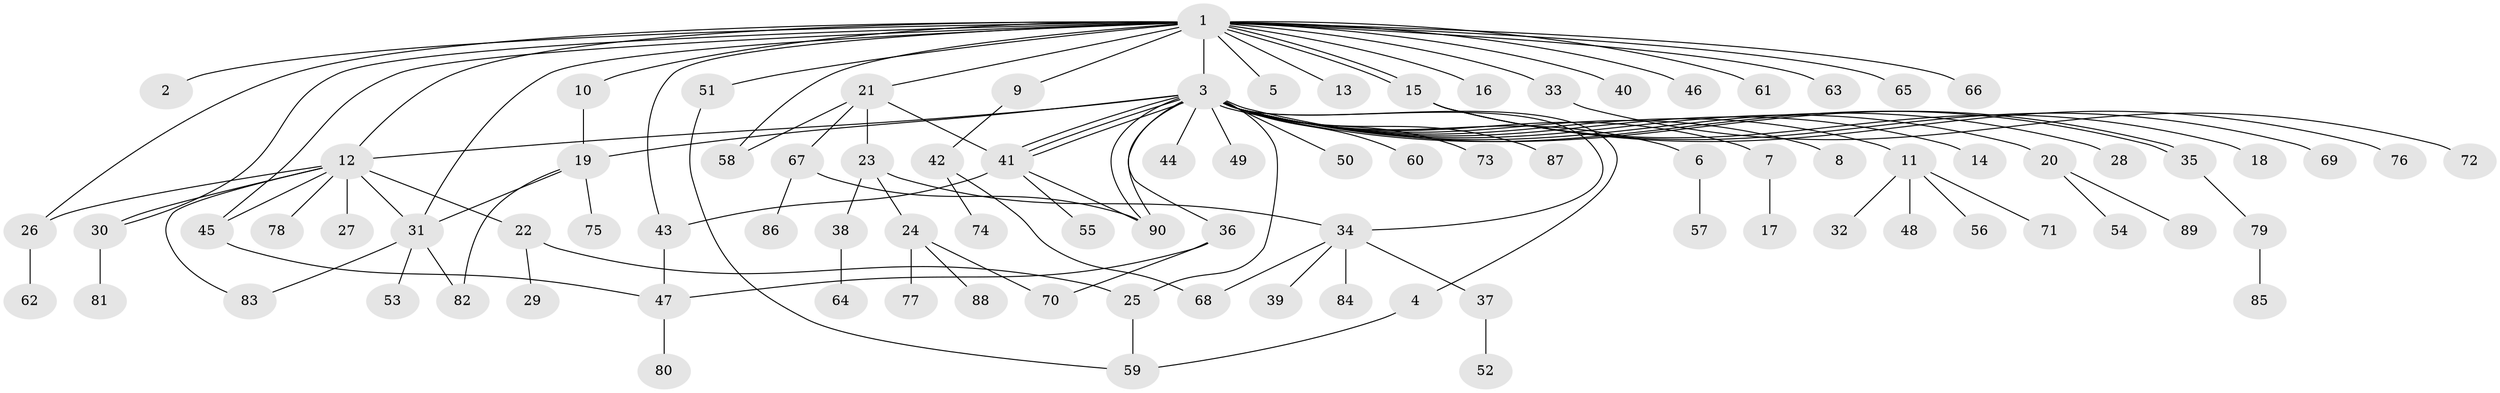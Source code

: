 // Generated by graph-tools (version 1.1) at 2025/35/03/09/25 02:35:35]
// undirected, 90 vertices, 116 edges
graph export_dot {
graph [start="1"]
  node [color=gray90,style=filled];
  1;
  2;
  3;
  4;
  5;
  6;
  7;
  8;
  9;
  10;
  11;
  12;
  13;
  14;
  15;
  16;
  17;
  18;
  19;
  20;
  21;
  22;
  23;
  24;
  25;
  26;
  27;
  28;
  29;
  30;
  31;
  32;
  33;
  34;
  35;
  36;
  37;
  38;
  39;
  40;
  41;
  42;
  43;
  44;
  45;
  46;
  47;
  48;
  49;
  50;
  51;
  52;
  53;
  54;
  55;
  56;
  57;
  58;
  59;
  60;
  61;
  62;
  63;
  64;
  65;
  66;
  67;
  68;
  69;
  70;
  71;
  72;
  73;
  74;
  75;
  76;
  77;
  78;
  79;
  80;
  81;
  82;
  83;
  84;
  85;
  86;
  87;
  88;
  89;
  90;
  1 -- 2;
  1 -- 3;
  1 -- 5;
  1 -- 9;
  1 -- 10;
  1 -- 12;
  1 -- 13;
  1 -- 15;
  1 -- 15;
  1 -- 16;
  1 -- 21;
  1 -- 26;
  1 -- 30;
  1 -- 31;
  1 -- 33;
  1 -- 40;
  1 -- 43;
  1 -- 45;
  1 -- 46;
  1 -- 51;
  1 -- 58;
  1 -- 61;
  1 -- 63;
  1 -- 65;
  1 -- 66;
  3 -- 4;
  3 -- 6;
  3 -- 7;
  3 -- 8;
  3 -- 11;
  3 -- 12;
  3 -- 14;
  3 -- 19;
  3 -- 20;
  3 -- 25;
  3 -- 28;
  3 -- 34;
  3 -- 35;
  3 -- 35;
  3 -- 36;
  3 -- 41;
  3 -- 41;
  3 -- 41;
  3 -- 44;
  3 -- 49;
  3 -- 50;
  3 -- 60;
  3 -- 73;
  3 -- 87;
  3 -- 90;
  3 -- 90;
  4 -- 59;
  6 -- 57;
  7 -- 17;
  9 -- 42;
  10 -- 19;
  11 -- 32;
  11 -- 48;
  11 -- 56;
  11 -- 71;
  12 -- 22;
  12 -- 26;
  12 -- 27;
  12 -- 30;
  12 -- 31;
  12 -- 45;
  12 -- 78;
  12 -- 83;
  15 -- 18;
  15 -- 69;
  15 -- 76;
  19 -- 31;
  19 -- 75;
  19 -- 82;
  20 -- 54;
  20 -- 89;
  21 -- 23;
  21 -- 41;
  21 -- 58;
  21 -- 67;
  22 -- 25;
  22 -- 29;
  23 -- 24;
  23 -- 34;
  23 -- 38;
  24 -- 70;
  24 -- 77;
  24 -- 88;
  25 -- 59;
  26 -- 62;
  30 -- 81;
  31 -- 53;
  31 -- 82;
  31 -- 83;
  33 -- 72;
  34 -- 37;
  34 -- 39;
  34 -- 68;
  34 -- 84;
  35 -- 79;
  36 -- 47;
  36 -- 70;
  37 -- 52;
  38 -- 64;
  41 -- 43;
  41 -- 55;
  41 -- 90;
  42 -- 68;
  42 -- 74;
  43 -- 47;
  45 -- 47;
  47 -- 80;
  51 -- 59;
  67 -- 86;
  67 -- 90;
  79 -- 85;
}
